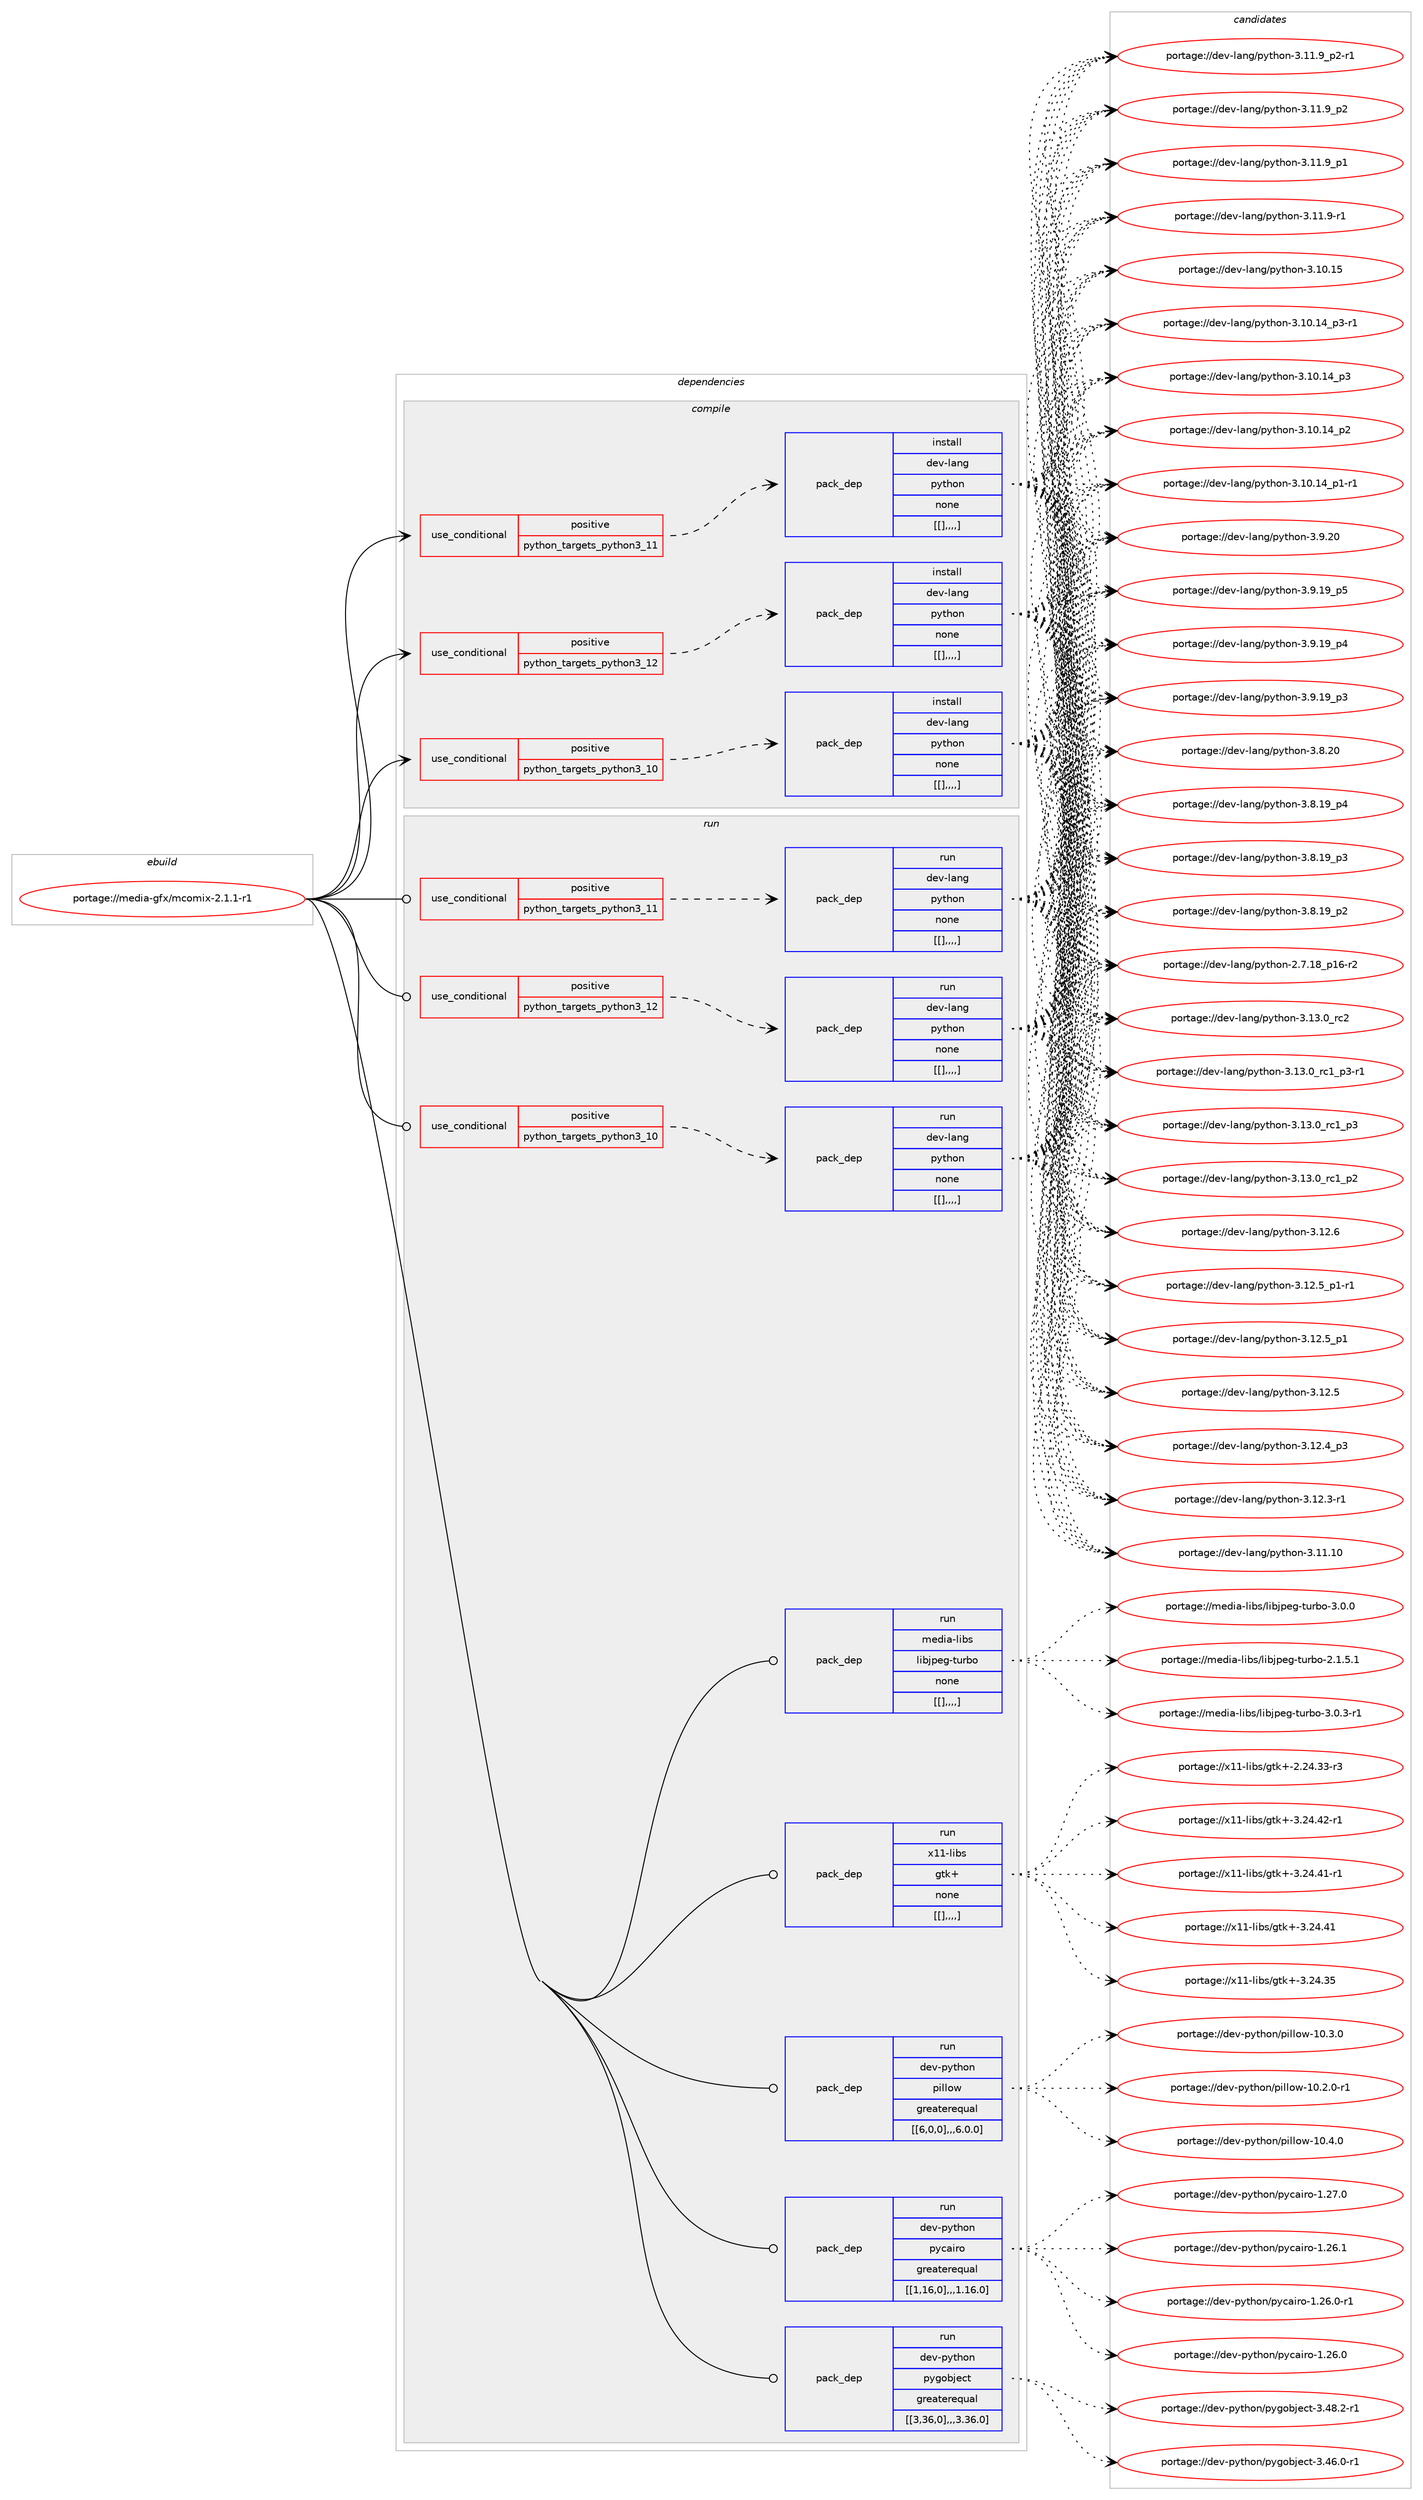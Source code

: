 digraph prolog {

# *************
# Graph options
# *************

newrank=true;
concentrate=true;
compound=true;
graph [rankdir=LR,fontname=Helvetica,fontsize=10,ranksep=1.5];#, ranksep=2.5, nodesep=0.2];
edge  [arrowhead=vee];
node  [fontname=Helvetica,fontsize=10];

# **********
# The ebuild
# **********

subgraph cluster_leftcol {
color=gray;
label=<<i>ebuild</i>>;
id [label="portage://media-gfx/mcomix-2.1.1-r1", color=red, width=4, href="../media-gfx/mcomix-2.1.1-r1.svg"];
}

# ****************
# The dependencies
# ****************

subgraph cluster_midcol {
color=gray;
label=<<i>dependencies</i>>;
subgraph cluster_compile {
fillcolor="#eeeeee";
style=filled;
label=<<i>compile</i>>;
subgraph cond76967 {
dependency308048 [label=<<TABLE BORDER="0" CELLBORDER="1" CELLSPACING="0" CELLPADDING="4"><TR><TD ROWSPAN="3" CELLPADDING="10">use_conditional</TD></TR><TR><TD>positive</TD></TR><TR><TD>python_targets_python3_10</TD></TR></TABLE>>, shape=none, color=red];
subgraph pack228566 {
dependency308049 [label=<<TABLE BORDER="0" CELLBORDER="1" CELLSPACING="0" CELLPADDING="4" WIDTH="220"><TR><TD ROWSPAN="6" CELLPADDING="30">pack_dep</TD></TR><TR><TD WIDTH="110">install</TD></TR><TR><TD>dev-lang</TD></TR><TR><TD>python</TD></TR><TR><TD>none</TD></TR><TR><TD>[[],,,,]</TD></TR></TABLE>>, shape=none, color=blue];
}
dependency308048:e -> dependency308049:w [weight=20,style="dashed",arrowhead="vee"];
}
id:e -> dependency308048:w [weight=20,style="solid",arrowhead="vee"];
subgraph cond76968 {
dependency308050 [label=<<TABLE BORDER="0" CELLBORDER="1" CELLSPACING="0" CELLPADDING="4"><TR><TD ROWSPAN="3" CELLPADDING="10">use_conditional</TD></TR><TR><TD>positive</TD></TR><TR><TD>python_targets_python3_11</TD></TR></TABLE>>, shape=none, color=red];
subgraph pack228567 {
dependency308051 [label=<<TABLE BORDER="0" CELLBORDER="1" CELLSPACING="0" CELLPADDING="4" WIDTH="220"><TR><TD ROWSPAN="6" CELLPADDING="30">pack_dep</TD></TR><TR><TD WIDTH="110">install</TD></TR><TR><TD>dev-lang</TD></TR><TR><TD>python</TD></TR><TR><TD>none</TD></TR><TR><TD>[[],,,,]</TD></TR></TABLE>>, shape=none, color=blue];
}
dependency308050:e -> dependency308051:w [weight=20,style="dashed",arrowhead="vee"];
}
id:e -> dependency308050:w [weight=20,style="solid",arrowhead="vee"];
subgraph cond76969 {
dependency308052 [label=<<TABLE BORDER="0" CELLBORDER="1" CELLSPACING="0" CELLPADDING="4"><TR><TD ROWSPAN="3" CELLPADDING="10">use_conditional</TD></TR><TR><TD>positive</TD></TR><TR><TD>python_targets_python3_12</TD></TR></TABLE>>, shape=none, color=red];
subgraph pack228568 {
dependency308053 [label=<<TABLE BORDER="0" CELLBORDER="1" CELLSPACING="0" CELLPADDING="4" WIDTH="220"><TR><TD ROWSPAN="6" CELLPADDING="30">pack_dep</TD></TR><TR><TD WIDTH="110">install</TD></TR><TR><TD>dev-lang</TD></TR><TR><TD>python</TD></TR><TR><TD>none</TD></TR><TR><TD>[[],,,,]</TD></TR></TABLE>>, shape=none, color=blue];
}
dependency308052:e -> dependency308053:w [weight=20,style="dashed",arrowhead="vee"];
}
id:e -> dependency308052:w [weight=20,style="solid",arrowhead="vee"];
}
subgraph cluster_compileandrun {
fillcolor="#eeeeee";
style=filled;
label=<<i>compile and run</i>>;
}
subgraph cluster_run {
fillcolor="#eeeeee";
style=filled;
label=<<i>run</i>>;
subgraph cond76970 {
dependency308054 [label=<<TABLE BORDER="0" CELLBORDER="1" CELLSPACING="0" CELLPADDING="4"><TR><TD ROWSPAN="3" CELLPADDING="10">use_conditional</TD></TR><TR><TD>positive</TD></TR><TR><TD>python_targets_python3_10</TD></TR></TABLE>>, shape=none, color=red];
subgraph pack228569 {
dependency308055 [label=<<TABLE BORDER="0" CELLBORDER="1" CELLSPACING="0" CELLPADDING="4" WIDTH="220"><TR><TD ROWSPAN="6" CELLPADDING="30">pack_dep</TD></TR><TR><TD WIDTH="110">run</TD></TR><TR><TD>dev-lang</TD></TR><TR><TD>python</TD></TR><TR><TD>none</TD></TR><TR><TD>[[],,,,]</TD></TR></TABLE>>, shape=none, color=blue];
}
dependency308054:e -> dependency308055:w [weight=20,style="dashed",arrowhead="vee"];
}
id:e -> dependency308054:w [weight=20,style="solid",arrowhead="odot"];
subgraph cond76971 {
dependency308056 [label=<<TABLE BORDER="0" CELLBORDER="1" CELLSPACING="0" CELLPADDING="4"><TR><TD ROWSPAN="3" CELLPADDING="10">use_conditional</TD></TR><TR><TD>positive</TD></TR><TR><TD>python_targets_python3_11</TD></TR></TABLE>>, shape=none, color=red];
subgraph pack228570 {
dependency308057 [label=<<TABLE BORDER="0" CELLBORDER="1" CELLSPACING="0" CELLPADDING="4" WIDTH="220"><TR><TD ROWSPAN="6" CELLPADDING="30">pack_dep</TD></TR><TR><TD WIDTH="110">run</TD></TR><TR><TD>dev-lang</TD></TR><TR><TD>python</TD></TR><TR><TD>none</TD></TR><TR><TD>[[],,,,]</TD></TR></TABLE>>, shape=none, color=blue];
}
dependency308056:e -> dependency308057:w [weight=20,style="dashed",arrowhead="vee"];
}
id:e -> dependency308056:w [weight=20,style="solid",arrowhead="odot"];
subgraph cond76972 {
dependency308058 [label=<<TABLE BORDER="0" CELLBORDER="1" CELLSPACING="0" CELLPADDING="4"><TR><TD ROWSPAN="3" CELLPADDING="10">use_conditional</TD></TR><TR><TD>positive</TD></TR><TR><TD>python_targets_python3_12</TD></TR></TABLE>>, shape=none, color=red];
subgraph pack228571 {
dependency308059 [label=<<TABLE BORDER="0" CELLBORDER="1" CELLSPACING="0" CELLPADDING="4" WIDTH="220"><TR><TD ROWSPAN="6" CELLPADDING="30">pack_dep</TD></TR><TR><TD WIDTH="110">run</TD></TR><TR><TD>dev-lang</TD></TR><TR><TD>python</TD></TR><TR><TD>none</TD></TR><TR><TD>[[],,,,]</TD></TR></TABLE>>, shape=none, color=blue];
}
dependency308058:e -> dependency308059:w [weight=20,style="dashed",arrowhead="vee"];
}
id:e -> dependency308058:w [weight=20,style="solid",arrowhead="odot"];
subgraph pack228572 {
dependency308060 [label=<<TABLE BORDER="0" CELLBORDER="1" CELLSPACING="0" CELLPADDING="4" WIDTH="220"><TR><TD ROWSPAN="6" CELLPADDING="30">pack_dep</TD></TR><TR><TD WIDTH="110">run</TD></TR><TR><TD>dev-python</TD></TR><TR><TD>pillow</TD></TR><TR><TD>greaterequal</TD></TR><TR><TD>[[6,0,0],,,6.0.0]</TD></TR></TABLE>>, shape=none, color=blue];
}
id:e -> dependency308060:w [weight=20,style="solid",arrowhead="odot"];
subgraph pack228573 {
dependency308061 [label=<<TABLE BORDER="0" CELLBORDER="1" CELLSPACING="0" CELLPADDING="4" WIDTH="220"><TR><TD ROWSPAN="6" CELLPADDING="30">pack_dep</TD></TR><TR><TD WIDTH="110">run</TD></TR><TR><TD>dev-python</TD></TR><TR><TD>pycairo</TD></TR><TR><TD>greaterequal</TD></TR><TR><TD>[[1,16,0],,,1.16.0]</TD></TR></TABLE>>, shape=none, color=blue];
}
id:e -> dependency308061:w [weight=20,style="solid",arrowhead="odot"];
subgraph pack228574 {
dependency308062 [label=<<TABLE BORDER="0" CELLBORDER="1" CELLSPACING="0" CELLPADDING="4" WIDTH="220"><TR><TD ROWSPAN="6" CELLPADDING="30">pack_dep</TD></TR><TR><TD WIDTH="110">run</TD></TR><TR><TD>dev-python</TD></TR><TR><TD>pygobject</TD></TR><TR><TD>greaterequal</TD></TR><TR><TD>[[3,36,0],,,3.36.0]</TD></TR></TABLE>>, shape=none, color=blue];
}
id:e -> dependency308062:w [weight=20,style="solid",arrowhead="odot"];
subgraph pack228575 {
dependency308063 [label=<<TABLE BORDER="0" CELLBORDER="1" CELLSPACING="0" CELLPADDING="4" WIDTH="220"><TR><TD ROWSPAN="6" CELLPADDING="30">pack_dep</TD></TR><TR><TD WIDTH="110">run</TD></TR><TR><TD>media-libs</TD></TR><TR><TD>libjpeg-turbo</TD></TR><TR><TD>none</TD></TR><TR><TD>[[],,,,]</TD></TR></TABLE>>, shape=none, color=blue];
}
id:e -> dependency308063:w [weight=20,style="solid",arrowhead="odot"];
subgraph pack228576 {
dependency308064 [label=<<TABLE BORDER="0" CELLBORDER="1" CELLSPACING="0" CELLPADDING="4" WIDTH="220"><TR><TD ROWSPAN="6" CELLPADDING="30">pack_dep</TD></TR><TR><TD WIDTH="110">run</TD></TR><TR><TD>x11-libs</TD></TR><TR><TD>gtk+</TD></TR><TR><TD>none</TD></TR><TR><TD>[[],,,,]</TD></TR></TABLE>>, shape=none, color=blue];
}
id:e -> dependency308064:w [weight=20,style="solid",arrowhead="odot"];
}
}

# **************
# The candidates
# **************

subgraph cluster_choices {
rank=same;
color=gray;
label=<<i>candidates</i>>;

subgraph choice228566 {
color=black;
nodesep=1;
choice10010111845108971101034711212111610411111045514649514648951149950 [label="portage://dev-lang/python-3.13.0_rc2", color=red, width=4,href="../dev-lang/python-3.13.0_rc2.svg"];
choice1001011184510897110103471121211161041111104551464951464895114994995112514511449 [label="portage://dev-lang/python-3.13.0_rc1_p3-r1", color=red, width=4,href="../dev-lang/python-3.13.0_rc1_p3-r1.svg"];
choice100101118451089711010347112121116104111110455146495146489511499499511251 [label="portage://dev-lang/python-3.13.0_rc1_p3", color=red, width=4,href="../dev-lang/python-3.13.0_rc1_p3.svg"];
choice100101118451089711010347112121116104111110455146495146489511499499511250 [label="portage://dev-lang/python-3.13.0_rc1_p2", color=red, width=4,href="../dev-lang/python-3.13.0_rc1_p2.svg"];
choice10010111845108971101034711212111610411111045514649504654 [label="portage://dev-lang/python-3.12.6", color=red, width=4,href="../dev-lang/python-3.12.6.svg"];
choice1001011184510897110103471121211161041111104551464950465395112494511449 [label="portage://dev-lang/python-3.12.5_p1-r1", color=red, width=4,href="../dev-lang/python-3.12.5_p1-r1.svg"];
choice100101118451089711010347112121116104111110455146495046539511249 [label="portage://dev-lang/python-3.12.5_p1", color=red, width=4,href="../dev-lang/python-3.12.5_p1.svg"];
choice10010111845108971101034711212111610411111045514649504653 [label="portage://dev-lang/python-3.12.5", color=red, width=4,href="../dev-lang/python-3.12.5.svg"];
choice100101118451089711010347112121116104111110455146495046529511251 [label="portage://dev-lang/python-3.12.4_p3", color=red, width=4,href="../dev-lang/python-3.12.4_p3.svg"];
choice100101118451089711010347112121116104111110455146495046514511449 [label="portage://dev-lang/python-3.12.3-r1", color=red, width=4,href="../dev-lang/python-3.12.3-r1.svg"];
choice1001011184510897110103471121211161041111104551464949464948 [label="portage://dev-lang/python-3.11.10", color=red, width=4,href="../dev-lang/python-3.11.10.svg"];
choice1001011184510897110103471121211161041111104551464949465795112504511449 [label="portage://dev-lang/python-3.11.9_p2-r1", color=red, width=4,href="../dev-lang/python-3.11.9_p2-r1.svg"];
choice100101118451089711010347112121116104111110455146494946579511250 [label="portage://dev-lang/python-3.11.9_p2", color=red, width=4,href="../dev-lang/python-3.11.9_p2.svg"];
choice100101118451089711010347112121116104111110455146494946579511249 [label="portage://dev-lang/python-3.11.9_p1", color=red, width=4,href="../dev-lang/python-3.11.9_p1.svg"];
choice100101118451089711010347112121116104111110455146494946574511449 [label="portage://dev-lang/python-3.11.9-r1", color=red, width=4,href="../dev-lang/python-3.11.9-r1.svg"];
choice1001011184510897110103471121211161041111104551464948464953 [label="portage://dev-lang/python-3.10.15", color=red, width=4,href="../dev-lang/python-3.10.15.svg"];
choice100101118451089711010347112121116104111110455146494846495295112514511449 [label="portage://dev-lang/python-3.10.14_p3-r1", color=red, width=4,href="../dev-lang/python-3.10.14_p3-r1.svg"];
choice10010111845108971101034711212111610411111045514649484649529511251 [label="portage://dev-lang/python-3.10.14_p3", color=red, width=4,href="../dev-lang/python-3.10.14_p3.svg"];
choice10010111845108971101034711212111610411111045514649484649529511250 [label="portage://dev-lang/python-3.10.14_p2", color=red, width=4,href="../dev-lang/python-3.10.14_p2.svg"];
choice100101118451089711010347112121116104111110455146494846495295112494511449 [label="portage://dev-lang/python-3.10.14_p1-r1", color=red, width=4,href="../dev-lang/python-3.10.14_p1-r1.svg"];
choice10010111845108971101034711212111610411111045514657465048 [label="portage://dev-lang/python-3.9.20", color=red, width=4,href="../dev-lang/python-3.9.20.svg"];
choice100101118451089711010347112121116104111110455146574649579511253 [label="portage://dev-lang/python-3.9.19_p5", color=red, width=4,href="../dev-lang/python-3.9.19_p5.svg"];
choice100101118451089711010347112121116104111110455146574649579511252 [label="portage://dev-lang/python-3.9.19_p4", color=red, width=4,href="../dev-lang/python-3.9.19_p4.svg"];
choice100101118451089711010347112121116104111110455146574649579511251 [label="portage://dev-lang/python-3.9.19_p3", color=red, width=4,href="../dev-lang/python-3.9.19_p3.svg"];
choice10010111845108971101034711212111610411111045514656465048 [label="portage://dev-lang/python-3.8.20", color=red, width=4,href="../dev-lang/python-3.8.20.svg"];
choice100101118451089711010347112121116104111110455146564649579511252 [label="portage://dev-lang/python-3.8.19_p4", color=red, width=4,href="../dev-lang/python-3.8.19_p4.svg"];
choice100101118451089711010347112121116104111110455146564649579511251 [label="portage://dev-lang/python-3.8.19_p3", color=red, width=4,href="../dev-lang/python-3.8.19_p3.svg"];
choice100101118451089711010347112121116104111110455146564649579511250 [label="portage://dev-lang/python-3.8.19_p2", color=red, width=4,href="../dev-lang/python-3.8.19_p2.svg"];
choice100101118451089711010347112121116104111110455046554649569511249544511450 [label="portage://dev-lang/python-2.7.18_p16-r2", color=red, width=4,href="../dev-lang/python-2.7.18_p16-r2.svg"];
dependency308049:e -> choice10010111845108971101034711212111610411111045514649514648951149950:w [style=dotted,weight="100"];
dependency308049:e -> choice1001011184510897110103471121211161041111104551464951464895114994995112514511449:w [style=dotted,weight="100"];
dependency308049:e -> choice100101118451089711010347112121116104111110455146495146489511499499511251:w [style=dotted,weight="100"];
dependency308049:e -> choice100101118451089711010347112121116104111110455146495146489511499499511250:w [style=dotted,weight="100"];
dependency308049:e -> choice10010111845108971101034711212111610411111045514649504654:w [style=dotted,weight="100"];
dependency308049:e -> choice1001011184510897110103471121211161041111104551464950465395112494511449:w [style=dotted,weight="100"];
dependency308049:e -> choice100101118451089711010347112121116104111110455146495046539511249:w [style=dotted,weight="100"];
dependency308049:e -> choice10010111845108971101034711212111610411111045514649504653:w [style=dotted,weight="100"];
dependency308049:e -> choice100101118451089711010347112121116104111110455146495046529511251:w [style=dotted,weight="100"];
dependency308049:e -> choice100101118451089711010347112121116104111110455146495046514511449:w [style=dotted,weight="100"];
dependency308049:e -> choice1001011184510897110103471121211161041111104551464949464948:w [style=dotted,weight="100"];
dependency308049:e -> choice1001011184510897110103471121211161041111104551464949465795112504511449:w [style=dotted,weight="100"];
dependency308049:e -> choice100101118451089711010347112121116104111110455146494946579511250:w [style=dotted,weight="100"];
dependency308049:e -> choice100101118451089711010347112121116104111110455146494946579511249:w [style=dotted,weight="100"];
dependency308049:e -> choice100101118451089711010347112121116104111110455146494946574511449:w [style=dotted,weight="100"];
dependency308049:e -> choice1001011184510897110103471121211161041111104551464948464953:w [style=dotted,weight="100"];
dependency308049:e -> choice100101118451089711010347112121116104111110455146494846495295112514511449:w [style=dotted,weight="100"];
dependency308049:e -> choice10010111845108971101034711212111610411111045514649484649529511251:w [style=dotted,weight="100"];
dependency308049:e -> choice10010111845108971101034711212111610411111045514649484649529511250:w [style=dotted,weight="100"];
dependency308049:e -> choice100101118451089711010347112121116104111110455146494846495295112494511449:w [style=dotted,weight="100"];
dependency308049:e -> choice10010111845108971101034711212111610411111045514657465048:w [style=dotted,weight="100"];
dependency308049:e -> choice100101118451089711010347112121116104111110455146574649579511253:w [style=dotted,weight="100"];
dependency308049:e -> choice100101118451089711010347112121116104111110455146574649579511252:w [style=dotted,weight="100"];
dependency308049:e -> choice100101118451089711010347112121116104111110455146574649579511251:w [style=dotted,weight="100"];
dependency308049:e -> choice10010111845108971101034711212111610411111045514656465048:w [style=dotted,weight="100"];
dependency308049:e -> choice100101118451089711010347112121116104111110455146564649579511252:w [style=dotted,weight="100"];
dependency308049:e -> choice100101118451089711010347112121116104111110455146564649579511251:w [style=dotted,weight="100"];
dependency308049:e -> choice100101118451089711010347112121116104111110455146564649579511250:w [style=dotted,weight="100"];
dependency308049:e -> choice100101118451089711010347112121116104111110455046554649569511249544511450:w [style=dotted,weight="100"];
}
subgraph choice228567 {
color=black;
nodesep=1;
choice10010111845108971101034711212111610411111045514649514648951149950 [label="portage://dev-lang/python-3.13.0_rc2", color=red, width=4,href="../dev-lang/python-3.13.0_rc2.svg"];
choice1001011184510897110103471121211161041111104551464951464895114994995112514511449 [label="portage://dev-lang/python-3.13.0_rc1_p3-r1", color=red, width=4,href="../dev-lang/python-3.13.0_rc1_p3-r1.svg"];
choice100101118451089711010347112121116104111110455146495146489511499499511251 [label="portage://dev-lang/python-3.13.0_rc1_p3", color=red, width=4,href="../dev-lang/python-3.13.0_rc1_p3.svg"];
choice100101118451089711010347112121116104111110455146495146489511499499511250 [label="portage://dev-lang/python-3.13.0_rc1_p2", color=red, width=4,href="../dev-lang/python-3.13.0_rc1_p2.svg"];
choice10010111845108971101034711212111610411111045514649504654 [label="portage://dev-lang/python-3.12.6", color=red, width=4,href="../dev-lang/python-3.12.6.svg"];
choice1001011184510897110103471121211161041111104551464950465395112494511449 [label="portage://dev-lang/python-3.12.5_p1-r1", color=red, width=4,href="../dev-lang/python-3.12.5_p1-r1.svg"];
choice100101118451089711010347112121116104111110455146495046539511249 [label="portage://dev-lang/python-3.12.5_p1", color=red, width=4,href="../dev-lang/python-3.12.5_p1.svg"];
choice10010111845108971101034711212111610411111045514649504653 [label="portage://dev-lang/python-3.12.5", color=red, width=4,href="../dev-lang/python-3.12.5.svg"];
choice100101118451089711010347112121116104111110455146495046529511251 [label="portage://dev-lang/python-3.12.4_p3", color=red, width=4,href="../dev-lang/python-3.12.4_p3.svg"];
choice100101118451089711010347112121116104111110455146495046514511449 [label="portage://dev-lang/python-3.12.3-r1", color=red, width=4,href="../dev-lang/python-3.12.3-r1.svg"];
choice1001011184510897110103471121211161041111104551464949464948 [label="portage://dev-lang/python-3.11.10", color=red, width=4,href="../dev-lang/python-3.11.10.svg"];
choice1001011184510897110103471121211161041111104551464949465795112504511449 [label="portage://dev-lang/python-3.11.9_p2-r1", color=red, width=4,href="../dev-lang/python-3.11.9_p2-r1.svg"];
choice100101118451089711010347112121116104111110455146494946579511250 [label="portage://dev-lang/python-3.11.9_p2", color=red, width=4,href="../dev-lang/python-3.11.9_p2.svg"];
choice100101118451089711010347112121116104111110455146494946579511249 [label="portage://dev-lang/python-3.11.9_p1", color=red, width=4,href="../dev-lang/python-3.11.9_p1.svg"];
choice100101118451089711010347112121116104111110455146494946574511449 [label="portage://dev-lang/python-3.11.9-r1", color=red, width=4,href="../dev-lang/python-3.11.9-r1.svg"];
choice1001011184510897110103471121211161041111104551464948464953 [label="portage://dev-lang/python-3.10.15", color=red, width=4,href="../dev-lang/python-3.10.15.svg"];
choice100101118451089711010347112121116104111110455146494846495295112514511449 [label="portage://dev-lang/python-3.10.14_p3-r1", color=red, width=4,href="../dev-lang/python-3.10.14_p3-r1.svg"];
choice10010111845108971101034711212111610411111045514649484649529511251 [label="portage://dev-lang/python-3.10.14_p3", color=red, width=4,href="../dev-lang/python-3.10.14_p3.svg"];
choice10010111845108971101034711212111610411111045514649484649529511250 [label="portage://dev-lang/python-3.10.14_p2", color=red, width=4,href="../dev-lang/python-3.10.14_p2.svg"];
choice100101118451089711010347112121116104111110455146494846495295112494511449 [label="portage://dev-lang/python-3.10.14_p1-r1", color=red, width=4,href="../dev-lang/python-3.10.14_p1-r1.svg"];
choice10010111845108971101034711212111610411111045514657465048 [label="portage://dev-lang/python-3.9.20", color=red, width=4,href="../dev-lang/python-3.9.20.svg"];
choice100101118451089711010347112121116104111110455146574649579511253 [label="portage://dev-lang/python-3.9.19_p5", color=red, width=4,href="../dev-lang/python-3.9.19_p5.svg"];
choice100101118451089711010347112121116104111110455146574649579511252 [label="portage://dev-lang/python-3.9.19_p4", color=red, width=4,href="../dev-lang/python-3.9.19_p4.svg"];
choice100101118451089711010347112121116104111110455146574649579511251 [label="portage://dev-lang/python-3.9.19_p3", color=red, width=4,href="../dev-lang/python-3.9.19_p3.svg"];
choice10010111845108971101034711212111610411111045514656465048 [label="portage://dev-lang/python-3.8.20", color=red, width=4,href="../dev-lang/python-3.8.20.svg"];
choice100101118451089711010347112121116104111110455146564649579511252 [label="portage://dev-lang/python-3.8.19_p4", color=red, width=4,href="../dev-lang/python-3.8.19_p4.svg"];
choice100101118451089711010347112121116104111110455146564649579511251 [label="portage://dev-lang/python-3.8.19_p3", color=red, width=4,href="../dev-lang/python-3.8.19_p3.svg"];
choice100101118451089711010347112121116104111110455146564649579511250 [label="portage://dev-lang/python-3.8.19_p2", color=red, width=4,href="../dev-lang/python-3.8.19_p2.svg"];
choice100101118451089711010347112121116104111110455046554649569511249544511450 [label="portage://dev-lang/python-2.7.18_p16-r2", color=red, width=4,href="../dev-lang/python-2.7.18_p16-r2.svg"];
dependency308051:e -> choice10010111845108971101034711212111610411111045514649514648951149950:w [style=dotted,weight="100"];
dependency308051:e -> choice1001011184510897110103471121211161041111104551464951464895114994995112514511449:w [style=dotted,weight="100"];
dependency308051:e -> choice100101118451089711010347112121116104111110455146495146489511499499511251:w [style=dotted,weight="100"];
dependency308051:e -> choice100101118451089711010347112121116104111110455146495146489511499499511250:w [style=dotted,weight="100"];
dependency308051:e -> choice10010111845108971101034711212111610411111045514649504654:w [style=dotted,weight="100"];
dependency308051:e -> choice1001011184510897110103471121211161041111104551464950465395112494511449:w [style=dotted,weight="100"];
dependency308051:e -> choice100101118451089711010347112121116104111110455146495046539511249:w [style=dotted,weight="100"];
dependency308051:e -> choice10010111845108971101034711212111610411111045514649504653:w [style=dotted,weight="100"];
dependency308051:e -> choice100101118451089711010347112121116104111110455146495046529511251:w [style=dotted,weight="100"];
dependency308051:e -> choice100101118451089711010347112121116104111110455146495046514511449:w [style=dotted,weight="100"];
dependency308051:e -> choice1001011184510897110103471121211161041111104551464949464948:w [style=dotted,weight="100"];
dependency308051:e -> choice1001011184510897110103471121211161041111104551464949465795112504511449:w [style=dotted,weight="100"];
dependency308051:e -> choice100101118451089711010347112121116104111110455146494946579511250:w [style=dotted,weight="100"];
dependency308051:e -> choice100101118451089711010347112121116104111110455146494946579511249:w [style=dotted,weight="100"];
dependency308051:e -> choice100101118451089711010347112121116104111110455146494946574511449:w [style=dotted,weight="100"];
dependency308051:e -> choice1001011184510897110103471121211161041111104551464948464953:w [style=dotted,weight="100"];
dependency308051:e -> choice100101118451089711010347112121116104111110455146494846495295112514511449:w [style=dotted,weight="100"];
dependency308051:e -> choice10010111845108971101034711212111610411111045514649484649529511251:w [style=dotted,weight="100"];
dependency308051:e -> choice10010111845108971101034711212111610411111045514649484649529511250:w [style=dotted,weight="100"];
dependency308051:e -> choice100101118451089711010347112121116104111110455146494846495295112494511449:w [style=dotted,weight="100"];
dependency308051:e -> choice10010111845108971101034711212111610411111045514657465048:w [style=dotted,weight="100"];
dependency308051:e -> choice100101118451089711010347112121116104111110455146574649579511253:w [style=dotted,weight="100"];
dependency308051:e -> choice100101118451089711010347112121116104111110455146574649579511252:w [style=dotted,weight="100"];
dependency308051:e -> choice100101118451089711010347112121116104111110455146574649579511251:w [style=dotted,weight="100"];
dependency308051:e -> choice10010111845108971101034711212111610411111045514656465048:w [style=dotted,weight="100"];
dependency308051:e -> choice100101118451089711010347112121116104111110455146564649579511252:w [style=dotted,weight="100"];
dependency308051:e -> choice100101118451089711010347112121116104111110455146564649579511251:w [style=dotted,weight="100"];
dependency308051:e -> choice100101118451089711010347112121116104111110455146564649579511250:w [style=dotted,weight="100"];
dependency308051:e -> choice100101118451089711010347112121116104111110455046554649569511249544511450:w [style=dotted,weight="100"];
}
subgraph choice228568 {
color=black;
nodesep=1;
choice10010111845108971101034711212111610411111045514649514648951149950 [label="portage://dev-lang/python-3.13.0_rc2", color=red, width=4,href="../dev-lang/python-3.13.0_rc2.svg"];
choice1001011184510897110103471121211161041111104551464951464895114994995112514511449 [label="portage://dev-lang/python-3.13.0_rc1_p3-r1", color=red, width=4,href="../dev-lang/python-3.13.0_rc1_p3-r1.svg"];
choice100101118451089711010347112121116104111110455146495146489511499499511251 [label="portage://dev-lang/python-3.13.0_rc1_p3", color=red, width=4,href="../dev-lang/python-3.13.0_rc1_p3.svg"];
choice100101118451089711010347112121116104111110455146495146489511499499511250 [label="portage://dev-lang/python-3.13.0_rc1_p2", color=red, width=4,href="../dev-lang/python-3.13.0_rc1_p2.svg"];
choice10010111845108971101034711212111610411111045514649504654 [label="portage://dev-lang/python-3.12.6", color=red, width=4,href="../dev-lang/python-3.12.6.svg"];
choice1001011184510897110103471121211161041111104551464950465395112494511449 [label="portage://dev-lang/python-3.12.5_p1-r1", color=red, width=4,href="../dev-lang/python-3.12.5_p1-r1.svg"];
choice100101118451089711010347112121116104111110455146495046539511249 [label="portage://dev-lang/python-3.12.5_p1", color=red, width=4,href="../dev-lang/python-3.12.5_p1.svg"];
choice10010111845108971101034711212111610411111045514649504653 [label="portage://dev-lang/python-3.12.5", color=red, width=4,href="../dev-lang/python-3.12.5.svg"];
choice100101118451089711010347112121116104111110455146495046529511251 [label="portage://dev-lang/python-3.12.4_p3", color=red, width=4,href="../dev-lang/python-3.12.4_p3.svg"];
choice100101118451089711010347112121116104111110455146495046514511449 [label="portage://dev-lang/python-3.12.3-r1", color=red, width=4,href="../dev-lang/python-3.12.3-r1.svg"];
choice1001011184510897110103471121211161041111104551464949464948 [label="portage://dev-lang/python-3.11.10", color=red, width=4,href="../dev-lang/python-3.11.10.svg"];
choice1001011184510897110103471121211161041111104551464949465795112504511449 [label="portage://dev-lang/python-3.11.9_p2-r1", color=red, width=4,href="../dev-lang/python-3.11.9_p2-r1.svg"];
choice100101118451089711010347112121116104111110455146494946579511250 [label="portage://dev-lang/python-3.11.9_p2", color=red, width=4,href="../dev-lang/python-3.11.9_p2.svg"];
choice100101118451089711010347112121116104111110455146494946579511249 [label="portage://dev-lang/python-3.11.9_p1", color=red, width=4,href="../dev-lang/python-3.11.9_p1.svg"];
choice100101118451089711010347112121116104111110455146494946574511449 [label="portage://dev-lang/python-3.11.9-r1", color=red, width=4,href="../dev-lang/python-3.11.9-r1.svg"];
choice1001011184510897110103471121211161041111104551464948464953 [label="portage://dev-lang/python-3.10.15", color=red, width=4,href="../dev-lang/python-3.10.15.svg"];
choice100101118451089711010347112121116104111110455146494846495295112514511449 [label="portage://dev-lang/python-3.10.14_p3-r1", color=red, width=4,href="../dev-lang/python-3.10.14_p3-r1.svg"];
choice10010111845108971101034711212111610411111045514649484649529511251 [label="portage://dev-lang/python-3.10.14_p3", color=red, width=4,href="../dev-lang/python-3.10.14_p3.svg"];
choice10010111845108971101034711212111610411111045514649484649529511250 [label="portage://dev-lang/python-3.10.14_p2", color=red, width=4,href="../dev-lang/python-3.10.14_p2.svg"];
choice100101118451089711010347112121116104111110455146494846495295112494511449 [label="portage://dev-lang/python-3.10.14_p1-r1", color=red, width=4,href="../dev-lang/python-3.10.14_p1-r1.svg"];
choice10010111845108971101034711212111610411111045514657465048 [label="portage://dev-lang/python-3.9.20", color=red, width=4,href="../dev-lang/python-3.9.20.svg"];
choice100101118451089711010347112121116104111110455146574649579511253 [label="portage://dev-lang/python-3.9.19_p5", color=red, width=4,href="../dev-lang/python-3.9.19_p5.svg"];
choice100101118451089711010347112121116104111110455146574649579511252 [label="portage://dev-lang/python-3.9.19_p4", color=red, width=4,href="../dev-lang/python-3.9.19_p4.svg"];
choice100101118451089711010347112121116104111110455146574649579511251 [label="portage://dev-lang/python-3.9.19_p3", color=red, width=4,href="../dev-lang/python-3.9.19_p3.svg"];
choice10010111845108971101034711212111610411111045514656465048 [label="portage://dev-lang/python-3.8.20", color=red, width=4,href="../dev-lang/python-3.8.20.svg"];
choice100101118451089711010347112121116104111110455146564649579511252 [label="portage://dev-lang/python-3.8.19_p4", color=red, width=4,href="../dev-lang/python-3.8.19_p4.svg"];
choice100101118451089711010347112121116104111110455146564649579511251 [label="portage://dev-lang/python-3.8.19_p3", color=red, width=4,href="../dev-lang/python-3.8.19_p3.svg"];
choice100101118451089711010347112121116104111110455146564649579511250 [label="portage://dev-lang/python-3.8.19_p2", color=red, width=4,href="../dev-lang/python-3.8.19_p2.svg"];
choice100101118451089711010347112121116104111110455046554649569511249544511450 [label="portage://dev-lang/python-2.7.18_p16-r2", color=red, width=4,href="../dev-lang/python-2.7.18_p16-r2.svg"];
dependency308053:e -> choice10010111845108971101034711212111610411111045514649514648951149950:w [style=dotted,weight="100"];
dependency308053:e -> choice1001011184510897110103471121211161041111104551464951464895114994995112514511449:w [style=dotted,weight="100"];
dependency308053:e -> choice100101118451089711010347112121116104111110455146495146489511499499511251:w [style=dotted,weight="100"];
dependency308053:e -> choice100101118451089711010347112121116104111110455146495146489511499499511250:w [style=dotted,weight="100"];
dependency308053:e -> choice10010111845108971101034711212111610411111045514649504654:w [style=dotted,weight="100"];
dependency308053:e -> choice1001011184510897110103471121211161041111104551464950465395112494511449:w [style=dotted,weight="100"];
dependency308053:e -> choice100101118451089711010347112121116104111110455146495046539511249:w [style=dotted,weight="100"];
dependency308053:e -> choice10010111845108971101034711212111610411111045514649504653:w [style=dotted,weight="100"];
dependency308053:e -> choice100101118451089711010347112121116104111110455146495046529511251:w [style=dotted,weight="100"];
dependency308053:e -> choice100101118451089711010347112121116104111110455146495046514511449:w [style=dotted,weight="100"];
dependency308053:e -> choice1001011184510897110103471121211161041111104551464949464948:w [style=dotted,weight="100"];
dependency308053:e -> choice1001011184510897110103471121211161041111104551464949465795112504511449:w [style=dotted,weight="100"];
dependency308053:e -> choice100101118451089711010347112121116104111110455146494946579511250:w [style=dotted,weight="100"];
dependency308053:e -> choice100101118451089711010347112121116104111110455146494946579511249:w [style=dotted,weight="100"];
dependency308053:e -> choice100101118451089711010347112121116104111110455146494946574511449:w [style=dotted,weight="100"];
dependency308053:e -> choice1001011184510897110103471121211161041111104551464948464953:w [style=dotted,weight="100"];
dependency308053:e -> choice100101118451089711010347112121116104111110455146494846495295112514511449:w [style=dotted,weight="100"];
dependency308053:e -> choice10010111845108971101034711212111610411111045514649484649529511251:w [style=dotted,weight="100"];
dependency308053:e -> choice10010111845108971101034711212111610411111045514649484649529511250:w [style=dotted,weight="100"];
dependency308053:e -> choice100101118451089711010347112121116104111110455146494846495295112494511449:w [style=dotted,weight="100"];
dependency308053:e -> choice10010111845108971101034711212111610411111045514657465048:w [style=dotted,weight="100"];
dependency308053:e -> choice100101118451089711010347112121116104111110455146574649579511253:w [style=dotted,weight="100"];
dependency308053:e -> choice100101118451089711010347112121116104111110455146574649579511252:w [style=dotted,weight="100"];
dependency308053:e -> choice100101118451089711010347112121116104111110455146574649579511251:w [style=dotted,weight="100"];
dependency308053:e -> choice10010111845108971101034711212111610411111045514656465048:w [style=dotted,weight="100"];
dependency308053:e -> choice100101118451089711010347112121116104111110455146564649579511252:w [style=dotted,weight="100"];
dependency308053:e -> choice100101118451089711010347112121116104111110455146564649579511251:w [style=dotted,weight="100"];
dependency308053:e -> choice100101118451089711010347112121116104111110455146564649579511250:w [style=dotted,weight="100"];
dependency308053:e -> choice100101118451089711010347112121116104111110455046554649569511249544511450:w [style=dotted,weight="100"];
}
subgraph choice228569 {
color=black;
nodesep=1;
choice10010111845108971101034711212111610411111045514649514648951149950 [label="portage://dev-lang/python-3.13.0_rc2", color=red, width=4,href="../dev-lang/python-3.13.0_rc2.svg"];
choice1001011184510897110103471121211161041111104551464951464895114994995112514511449 [label="portage://dev-lang/python-3.13.0_rc1_p3-r1", color=red, width=4,href="../dev-lang/python-3.13.0_rc1_p3-r1.svg"];
choice100101118451089711010347112121116104111110455146495146489511499499511251 [label="portage://dev-lang/python-3.13.0_rc1_p3", color=red, width=4,href="../dev-lang/python-3.13.0_rc1_p3.svg"];
choice100101118451089711010347112121116104111110455146495146489511499499511250 [label="portage://dev-lang/python-3.13.0_rc1_p2", color=red, width=4,href="../dev-lang/python-3.13.0_rc1_p2.svg"];
choice10010111845108971101034711212111610411111045514649504654 [label="portage://dev-lang/python-3.12.6", color=red, width=4,href="../dev-lang/python-3.12.6.svg"];
choice1001011184510897110103471121211161041111104551464950465395112494511449 [label="portage://dev-lang/python-3.12.5_p1-r1", color=red, width=4,href="../dev-lang/python-3.12.5_p1-r1.svg"];
choice100101118451089711010347112121116104111110455146495046539511249 [label="portage://dev-lang/python-3.12.5_p1", color=red, width=4,href="../dev-lang/python-3.12.5_p1.svg"];
choice10010111845108971101034711212111610411111045514649504653 [label="portage://dev-lang/python-3.12.5", color=red, width=4,href="../dev-lang/python-3.12.5.svg"];
choice100101118451089711010347112121116104111110455146495046529511251 [label="portage://dev-lang/python-3.12.4_p3", color=red, width=4,href="../dev-lang/python-3.12.4_p3.svg"];
choice100101118451089711010347112121116104111110455146495046514511449 [label="portage://dev-lang/python-3.12.3-r1", color=red, width=4,href="../dev-lang/python-3.12.3-r1.svg"];
choice1001011184510897110103471121211161041111104551464949464948 [label="portage://dev-lang/python-3.11.10", color=red, width=4,href="../dev-lang/python-3.11.10.svg"];
choice1001011184510897110103471121211161041111104551464949465795112504511449 [label="portage://dev-lang/python-3.11.9_p2-r1", color=red, width=4,href="../dev-lang/python-3.11.9_p2-r1.svg"];
choice100101118451089711010347112121116104111110455146494946579511250 [label="portage://dev-lang/python-3.11.9_p2", color=red, width=4,href="../dev-lang/python-3.11.9_p2.svg"];
choice100101118451089711010347112121116104111110455146494946579511249 [label="portage://dev-lang/python-3.11.9_p1", color=red, width=4,href="../dev-lang/python-3.11.9_p1.svg"];
choice100101118451089711010347112121116104111110455146494946574511449 [label="portage://dev-lang/python-3.11.9-r1", color=red, width=4,href="../dev-lang/python-3.11.9-r1.svg"];
choice1001011184510897110103471121211161041111104551464948464953 [label="portage://dev-lang/python-3.10.15", color=red, width=4,href="../dev-lang/python-3.10.15.svg"];
choice100101118451089711010347112121116104111110455146494846495295112514511449 [label="portage://dev-lang/python-3.10.14_p3-r1", color=red, width=4,href="../dev-lang/python-3.10.14_p3-r1.svg"];
choice10010111845108971101034711212111610411111045514649484649529511251 [label="portage://dev-lang/python-3.10.14_p3", color=red, width=4,href="../dev-lang/python-3.10.14_p3.svg"];
choice10010111845108971101034711212111610411111045514649484649529511250 [label="portage://dev-lang/python-3.10.14_p2", color=red, width=4,href="../dev-lang/python-3.10.14_p2.svg"];
choice100101118451089711010347112121116104111110455146494846495295112494511449 [label="portage://dev-lang/python-3.10.14_p1-r1", color=red, width=4,href="../dev-lang/python-3.10.14_p1-r1.svg"];
choice10010111845108971101034711212111610411111045514657465048 [label="portage://dev-lang/python-3.9.20", color=red, width=4,href="../dev-lang/python-3.9.20.svg"];
choice100101118451089711010347112121116104111110455146574649579511253 [label="portage://dev-lang/python-3.9.19_p5", color=red, width=4,href="../dev-lang/python-3.9.19_p5.svg"];
choice100101118451089711010347112121116104111110455146574649579511252 [label="portage://dev-lang/python-3.9.19_p4", color=red, width=4,href="../dev-lang/python-3.9.19_p4.svg"];
choice100101118451089711010347112121116104111110455146574649579511251 [label="portage://dev-lang/python-3.9.19_p3", color=red, width=4,href="../dev-lang/python-3.9.19_p3.svg"];
choice10010111845108971101034711212111610411111045514656465048 [label="portage://dev-lang/python-3.8.20", color=red, width=4,href="../dev-lang/python-3.8.20.svg"];
choice100101118451089711010347112121116104111110455146564649579511252 [label="portage://dev-lang/python-3.8.19_p4", color=red, width=4,href="../dev-lang/python-3.8.19_p4.svg"];
choice100101118451089711010347112121116104111110455146564649579511251 [label="portage://dev-lang/python-3.8.19_p3", color=red, width=4,href="../dev-lang/python-3.8.19_p3.svg"];
choice100101118451089711010347112121116104111110455146564649579511250 [label="portage://dev-lang/python-3.8.19_p2", color=red, width=4,href="../dev-lang/python-3.8.19_p2.svg"];
choice100101118451089711010347112121116104111110455046554649569511249544511450 [label="portage://dev-lang/python-2.7.18_p16-r2", color=red, width=4,href="../dev-lang/python-2.7.18_p16-r2.svg"];
dependency308055:e -> choice10010111845108971101034711212111610411111045514649514648951149950:w [style=dotted,weight="100"];
dependency308055:e -> choice1001011184510897110103471121211161041111104551464951464895114994995112514511449:w [style=dotted,weight="100"];
dependency308055:e -> choice100101118451089711010347112121116104111110455146495146489511499499511251:w [style=dotted,weight="100"];
dependency308055:e -> choice100101118451089711010347112121116104111110455146495146489511499499511250:w [style=dotted,weight="100"];
dependency308055:e -> choice10010111845108971101034711212111610411111045514649504654:w [style=dotted,weight="100"];
dependency308055:e -> choice1001011184510897110103471121211161041111104551464950465395112494511449:w [style=dotted,weight="100"];
dependency308055:e -> choice100101118451089711010347112121116104111110455146495046539511249:w [style=dotted,weight="100"];
dependency308055:e -> choice10010111845108971101034711212111610411111045514649504653:w [style=dotted,weight="100"];
dependency308055:e -> choice100101118451089711010347112121116104111110455146495046529511251:w [style=dotted,weight="100"];
dependency308055:e -> choice100101118451089711010347112121116104111110455146495046514511449:w [style=dotted,weight="100"];
dependency308055:e -> choice1001011184510897110103471121211161041111104551464949464948:w [style=dotted,weight="100"];
dependency308055:e -> choice1001011184510897110103471121211161041111104551464949465795112504511449:w [style=dotted,weight="100"];
dependency308055:e -> choice100101118451089711010347112121116104111110455146494946579511250:w [style=dotted,weight="100"];
dependency308055:e -> choice100101118451089711010347112121116104111110455146494946579511249:w [style=dotted,weight="100"];
dependency308055:e -> choice100101118451089711010347112121116104111110455146494946574511449:w [style=dotted,weight="100"];
dependency308055:e -> choice1001011184510897110103471121211161041111104551464948464953:w [style=dotted,weight="100"];
dependency308055:e -> choice100101118451089711010347112121116104111110455146494846495295112514511449:w [style=dotted,weight="100"];
dependency308055:e -> choice10010111845108971101034711212111610411111045514649484649529511251:w [style=dotted,weight="100"];
dependency308055:e -> choice10010111845108971101034711212111610411111045514649484649529511250:w [style=dotted,weight="100"];
dependency308055:e -> choice100101118451089711010347112121116104111110455146494846495295112494511449:w [style=dotted,weight="100"];
dependency308055:e -> choice10010111845108971101034711212111610411111045514657465048:w [style=dotted,weight="100"];
dependency308055:e -> choice100101118451089711010347112121116104111110455146574649579511253:w [style=dotted,weight="100"];
dependency308055:e -> choice100101118451089711010347112121116104111110455146574649579511252:w [style=dotted,weight="100"];
dependency308055:e -> choice100101118451089711010347112121116104111110455146574649579511251:w [style=dotted,weight="100"];
dependency308055:e -> choice10010111845108971101034711212111610411111045514656465048:w [style=dotted,weight="100"];
dependency308055:e -> choice100101118451089711010347112121116104111110455146564649579511252:w [style=dotted,weight="100"];
dependency308055:e -> choice100101118451089711010347112121116104111110455146564649579511251:w [style=dotted,weight="100"];
dependency308055:e -> choice100101118451089711010347112121116104111110455146564649579511250:w [style=dotted,weight="100"];
dependency308055:e -> choice100101118451089711010347112121116104111110455046554649569511249544511450:w [style=dotted,weight="100"];
}
subgraph choice228570 {
color=black;
nodesep=1;
choice10010111845108971101034711212111610411111045514649514648951149950 [label="portage://dev-lang/python-3.13.0_rc2", color=red, width=4,href="../dev-lang/python-3.13.0_rc2.svg"];
choice1001011184510897110103471121211161041111104551464951464895114994995112514511449 [label="portage://dev-lang/python-3.13.0_rc1_p3-r1", color=red, width=4,href="../dev-lang/python-3.13.0_rc1_p3-r1.svg"];
choice100101118451089711010347112121116104111110455146495146489511499499511251 [label="portage://dev-lang/python-3.13.0_rc1_p3", color=red, width=4,href="../dev-lang/python-3.13.0_rc1_p3.svg"];
choice100101118451089711010347112121116104111110455146495146489511499499511250 [label="portage://dev-lang/python-3.13.0_rc1_p2", color=red, width=4,href="../dev-lang/python-3.13.0_rc1_p2.svg"];
choice10010111845108971101034711212111610411111045514649504654 [label="portage://dev-lang/python-3.12.6", color=red, width=4,href="../dev-lang/python-3.12.6.svg"];
choice1001011184510897110103471121211161041111104551464950465395112494511449 [label="portage://dev-lang/python-3.12.5_p1-r1", color=red, width=4,href="../dev-lang/python-3.12.5_p1-r1.svg"];
choice100101118451089711010347112121116104111110455146495046539511249 [label="portage://dev-lang/python-3.12.5_p1", color=red, width=4,href="../dev-lang/python-3.12.5_p1.svg"];
choice10010111845108971101034711212111610411111045514649504653 [label="portage://dev-lang/python-3.12.5", color=red, width=4,href="../dev-lang/python-3.12.5.svg"];
choice100101118451089711010347112121116104111110455146495046529511251 [label="portage://dev-lang/python-3.12.4_p3", color=red, width=4,href="../dev-lang/python-3.12.4_p3.svg"];
choice100101118451089711010347112121116104111110455146495046514511449 [label="portage://dev-lang/python-3.12.3-r1", color=red, width=4,href="../dev-lang/python-3.12.3-r1.svg"];
choice1001011184510897110103471121211161041111104551464949464948 [label="portage://dev-lang/python-3.11.10", color=red, width=4,href="../dev-lang/python-3.11.10.svg"];
choice1001011184510897110103471121211161041111104551464949465795112504511449 [label="portage://dev-lang/python-3.11.9_p2-r1", color=red, width=4,href="../dev-lang/python-3.11.9_p2-r1.svg"];
choice100101118451089711010347112121116104111110455146494946579511250 [label="portage://dev-lang/python-3.11.9_p2", color=red, width=4,href="../dev-lang/python-3.11.9_p2.svg"];
choice100101118451089711010347112121116104111110455146494946579511249 [label="portage://dev-lang/python-3.11.9_p1", color=red, width=4,href="../dev-lang/python-3.11.9_p1.svg"];
choice100101118451089711010347112121116104111110455146494946574511449 [label="portage://dev-lang/python-3.11.9-r1", color=red, width=4,href="../dev-lang/python-3.11.9-r1.svg"];
choice1001011184510897110103471121211161041111104551464948464953 [label="portage://dev-lang/python-3.10.15", color=red, width=4,href="../dev-lang/python-3.10.15.svg"];
choice100101118451089711010347112121116104111110455146494846495295112514511449 [label="portage://dev-lang/python-3.10.14_p3-r1", color=red, width=4,href="../dev-lang/python-3.10.14_p3-r1.svg"];
choice10010111845108971101034711212111610411111045514649484649529511251 [label="portage://dev-lang/python-3.10.14_p3", color=red, width=4,href="../dev-lang/python-3.10.14_p3.svg"];
choice10010111845108971101034711212111610411111045514649484649529511250 [label="portage://dev-lang/python-3.10.14_p2", color=red, width=4,href="../dev-lang/python-3.10.14_p2.svg"];
choice100101118451089711010347112121116104111110455146494846495295112494511449 [label="portage://dev-lang/python-3.10.14_p1-r1", color=red, width=4,href="../dev-lang/python-3.10.14_p1-r1.svg"];
choice10010111845108971101034711212111610411111045514657465048 [label="portage://dev-lang/python-3.9.20", color=red, width=4,href="../dev-lang/python-3.9.20.svg"];
choice100101118451089711010347112121116104111110455146574649579511253 [label="portage://dev-lang/python-3.9.19_p5", color=red, width=4,href="../dev-lang/python-3.9.19_p5.svg"];
choice100101118451089711010347112121116104111110455146574649579511252 [label="portage://dev-lang/python-3.9.19_p4", color=red, width=4,href="../dev-lang/python-3.9.19_p4.svg"];
choice100101118451089711010347112121116104111110455146574649579511251 [label="portage://dev-lang/python-3.9.19_p3", color=red, width=4,href="../dev-lang/python-3.9.19_p3.svg"];
choice10010111845108971101034711212111610411111045514656465048 [label="portage://dev-lang/python-3.8.20", color=red, width=4,href="../dev-lang/python-3.8.20.svg"];
choice100101118451089711010347112121116104111110455146564649579511252 [label="portage://dev-lang/python-3.8.19_p4", color=red, width=4,href="../dev-lang/python-3.8.19_p4.svg"];
choice100101118451089711010347112121116104111110455146564649579511251 [label="portage://dev-lang/python-3.8.19_p3", color=red, width=4,href="../dev-lang/python-3.8.19_p3.svg"];
choice100101118451089711010347112121116104111110455146564649579511250 [label="portage://dev-lang/python-3.8.19_p2", color=red, width=4,href="../dev-lang/python-3.8.19_p2.svg"];
choice100101118451089711010347112121116104111110455046554649569511249544511450 [label="portage://dev-lang/python-2.7.18_p16-r2", color=red, width=4,href="../dev-lang/python-2.7.18_p16-r2.svg"];
dependency308057:e -> choice10010111845108971101034711212111610411111045514649514648951149950:w [style=dotted,weight="100"];
dependency308057:e -> choice1001011184510897110103471121211161041111104551464951464895114994995112514511449:w [style=dotted,weight="100"];
dependency308057:e -> choice100101118451089711010347112121116104111110455146495146489511499499511251:w [style=dotted,weight="100"];
dependency308057:e -> choice100101118451089711010347112121116104111110455146495146489511499499511250:w [style=dotted,weight="100"];
dependency308057:e -> choice10010111845108971101034711212111610411111045514649504654:w [style=dotted,weight="100"];
dependency308057:e -> choice1001011184510897110103471121211161041111104551464950465395112494511449:w [style=dotted,weight="100"];
dependency308057:e -> choice100101118451089711010347112121116104111110455146495046539511249:w [style=dotted,weight="100"];
dependency308057:e -> choice10010111845108971101034711212111610411111045514649504653:w [style=dotted,weight="100"];
dependency308057:e -> choice100101118451089711010347112121116104111110455146495046529511251:w [style=dotted,weight="100"];
dependency308057:e -> choice100101118451089711010347112121116104111110455146495046514511449:w [style=dotted,weight="100"];
dependency308057:e -> choice1001011184510897110103471121211161041111104551464949464948:w [style=dotted,weight="100"];
dependency308057:e -> choice1001011184510897110103471121211161041111104551464949465795112504511449:w [style=dotted,weight="100"];
dependency308057:e -> choice100101118451089711010347112121116104111110455146494946579511250:w [style=dotted,weight="100"];
dependency308057:e -> choice100101118451089711010347112121116104111110455146494946579511249:w [style=dotted,weight="100"];
dependency308057:e -> choice100101118451089711010347112121116104111110455146494946574511449:w [style=dotted,weight="100"];
dependency308057:e -> choice1001011184510897110103471121211161041111104551464948464953:w [style=dotted,weight="100"];
dependency308057:e -> choice100101118451089711010347112121116104111110455146494846495295112514511449:w [style=dotted,weight="100"];
dependency308057:e -> choice10010111845108971101034711212111610411111045514649484649529511251:w [style=dotted,weight="100"];
dependency308057:e -> choice10010111845108971101034711212111610411111045514649484649529511250:w [style=dotted,weight="100"];
dependency308057:e -> choice100101118451089711010347112121116104111110455146494846495295112494511449:w [style=dotted,weight="100"];
dependency308057:e -> choice10010111845108971101034711212111610411111045514657465048:w [style=dotted,weight="100"];
dependency308057:e -> choice100101118451089711010347112121116104111110455146574649579511253:w [style=dotted,weight="100"];
dependency308057:e -> choice100101118451089711010347112121116104111110455146574649579511252:w [style=dotted,weight="100"];
dependency308057:e -> choice100101118451089711010347112121116104111110455146574649579511251:w [style=dotted,weight="100"];
dependency308057:e -> choice10010111845108971101034711212111610411111045514656465048:w [style=dotted,weight="100"];
dependency308057:e -> choice100101118451089711010347112121116104111110455146564649579511252:w [style=dotted,weight="100"];
dependency308057:e -> choice100101118451089711010347112121116104111110455146564649579511251:w [style=dotted,weight="100"];
dependency308057:e -> choice100101118451089711010347112121116104111110455146564649579511250:w [style=dotted,weight="100"];
dependency308057:e -> choice100101118451089711010347112121116104111110455046554649569511249544511450:w [style=dotted,weight="100"];
}
subgraph choice228571 {
color=black;
nodesep=1;
choice10010111845108971101034711212111610411111045514649514648951149950 [label="portage://dev-lang/python-3.13.0_rc2", color=red, width=4,href="../dev-lang/python-3.13.0_rc2.svg"];
choice1001011184510897110103471121211161041111104551464951464895114994995112514511449 [label="portage://dev-lang/python-3.13.0_rc1_p3-r1", color=red, width=4,href="../dev-lang/python-3.13.0_rc1_p3-r1.svg"];
choice100101118451089711010347112121116104111110455146495146489511499499511251 [label="portage://dev-lang/python-3.13.0_rc1_p3", color=red, width=4,href="../dev-lang/python-3.13.0_rc1_p3.svg"];
choice100101118451089711010347112121116104111110455146495146489511499499511250 [label="portage://dev-lang/python-3.13.0_rc1_p2", color=red, width=4,href="../dev-lang/python-3.13.0_rc1_p2.svg"];
choice10010111845108971101034711212111610411111045514649504654 [label="portage://dev-lang/python-3.12.6", color=red, width=4,href="../dev-lang/python-3.12.6.svg"];
choice1001011184510897110103471121211161041111104551464950465395112494511449 [label="portage://dev-lang/python-3.12.5_p1-r1", color=red, width=4,href="../dev-lang/python-3.12.5_p1-r1.svg"];
choice100101118451089711010347112121116104111110455146495046539511249 [label="portage://dev-lang/python-3.12.5_p1", color=red, width=4,href="../dev-lang/python-3.12.5_p1.svg"];
choice10010111845108971101034711212111610411111045514649504653 [label="portage://dev-lang/python-3.12.5", color=red, width=4,href="../dev-lang/python-3.12.5.svg"];
choice100101118451089711010347112121116104111110455146495046529511251 [label="portage://dev-lang/python-3.12.4_p3", color=red, width=4,href="../dev-lang/python-3.12.4_p3.svg"];
choice100101118451089711010347112121116104111110455146495046514511449 [label="portage://dev-lang/python-3.12.3-r1", color=red, width=4,href="../dev-lang/python-3.12.3-r1.svg"];
choice1001011184510897110103471121211161041111104551464949464948 [label="portage://dev-lang/python-3.11.10", color=red, width=4,href="../dev-lang/python-3.11.10.svg"];
choice1001011184510897110103471121211161041111104551464949465795112504511449 [label="portage://dev-lang/python-3.11.9_p2-r1", color=red, width=4,href="../dev-lang/python-3.11.9_p2-r1.svg"];
choice100101118451089711010347112121116104111110455146494946579511250 [label="portage://dev-lang/python-3.11.9_p2", color=red, width=4,href="../dev-lang/python-3.11.9_p2.svg"];
choice100101118451089711010347112121116104111110455146494946579511249 [label="portage://dev-lang/python-3.11.9_p1", color=red, width=4,href="../dev-lang/python-3.11.9_p1.svg"];
choice100101118451089711010347112121116104111110455146494946574511449 [label="portage://dev-lang/python-3.11.9-r1", color=red, width=4,href="../dev-lang/python-3.11.9-r1.svg"];
choice1001011184510897110103471121211161041111104551464948464953 [label="portage://dev-lang/python-3.10.15", color=red, width=4,href="../dev-lang/python-3.10.15.svg"];
choice100101118451089711010347112121116104111110455146494846495295112514511449 [label="portage://dev-lang/python-3.10.14_p3-r1", color=red, width=4,href="../dev-lang/python-3.10.14_p3-r1.svg"];
choice10010111845108971101034711212111610411111045514649484649529511251 [label="portage://dev-lang/python-3.10.14_p3", color=red, width=4,href="../dev-lang/python-3.10.14_p3.svg"];
choice10010111845108971101034711212111610411111045514649484649529511250 [label="portage://dev-lang/python-3.10.14_p2", color=red, width=4,href="../dev-lang/python-3.10.14_p2.svg"];
choice100101118451089711010347112121116104111110455146494846495295112494511449 [label="portage://dev-lang/python-3.10.14_p1-r1", color=red, width=4,href="../dev-lang/python-3.10.14_p1-r1.svg"];
choice10010111845108971101034711212111610411111045514657465048 [label="portage://dev-lang/python-3.9.20", color=red, width=4,href="../dev-lang/python-3.9.20.svg"];
choice100101118451089711010347112121116104111110455146574649579511253 [label="portage://dev-lang/python-3.9.19_p5", color=red, width=4,href="../dev-lang/python-3.9.19_p5.svg"];
choice100101118451089711010347112121116104111110455146574649579511252 [label="portage://dev-lang/python-3.9.19_p4", color=red, width=4,href="../dev-lang/python-3.9.19_p4.svg"];
choice100101118451089711010347112121116104111110455146574649579511251 [label="portage://dev-lang/python-3.9.19_p3", color=red, width=4,href="../dev-lang/python-3.9.19_p3.svg"];
choice10010111845108971101034711212111610411111045514656465048 [label="portage://dev-lang/python-3.8.20", color=red, width=4,href="../dev-lang/python-3.8.20.svg"];
choice100101118451089711010347112121116104111110455146564649579511252 [label="portage://dev-lang/python-3.8.19_p4", color=red, width=4,href="../dev-lang/python-3.8.19_p4.svg"];
choice100101118451089711010347112121116104111110455146564649579511251 [label="portage://dev-lang/python-3.8.19_p3", color=red, width=4,href="../dev-lang/python-3.8.19_p3.svg"];
choice100101118451089711010347112121116104111110455146564649579511250 [label="portage://dev-lang/python-3.8.19_p2", color=red, width=4,href="../dev-lang/python-3.8.19_p2.svg"];
choice100101118451089711010347112121116104111110455046554649569511249544511450 [label="portage://dev-lang/python-2.7.18_p16-r2", color=red, width=4,href="../dev-lang/python-2.7.18_p16-r2.svg"];
dependency308059:e -> choice10010111845108971101034711212111610411111045514649514648951149950:w [style=dotted,weight="100"];
dependency308059:e -> choice1001011184510897110103471121211161041111104551464951464895114994995112514511449:w [style=dotted,weight="100"];
dependency308059:e -> choice100101118451089711010347112121116104111110455146495146489511499499511251:w [style=dotted,weight="100"];
dependency308059:e -> choice100101118451089711010347112121116104111110455146495146489511499499511250:w [style=dotted,weight="100"];
dependency308059:e -> choice10010111845108971101034711212111610411111045514649504654:w [style=dotted,weight="100"];
dependency308059:e -> choice1001011184510897110103471121211161041111104551464950465395112494511449:w [style=dotted,weight="100"];
dependency308059:e -> choice100101118451089711010347112121116104111110455146495046539511249:w [style=dotted,weight="100"];
dependency308059:e -> choice10010111845108971101034711212111610411111045514649504653:w [style=dotted,weight="100"];
dependency308059:e -> choice100101118451089711010347112121116104111110455146495046529511251:w [style=dotted,weight="100"];
dependency308059:e -> choice100101118451089711010347112121116104111110455146495046514511449:w [style=dotted,weight="100"];
dependency308059:e -> choice1001011184510897110103471121211161041111104551464949464948:w [style=dotted,weight="100"];
dependency308059:e -> choice1001011184510897110103471121211161041111104551464949465795112504511449:w [style=dotted,weight="100"];
dependency308059:e -> choice100101118451089711010347112121116104111110455146494946579511250:w [style=dotted,weight="100"];
dependency308059:e -> choice100101118451089711010347112121116104111110455146494946579511249:w [style=dotted,weight="100"];
dependency308059:e -> choice100101118451089711010347112121116104111110455146494946574511449:w [style=dotted,weight="100"];
dependency308059:e -> choice1001011184510897110103471121211161041111104551464948464953:w [style=dotted,weight="100"];
dependency308059:e -> choice100101118451089711010347112121116104111110455146494846495295112514511449:w [style=dotted,weight="100"];
dependency308059:e -> choice10010111845108971101034711212111610411111045514649484649529511251:w [style=dotted,weight="100"];
dependency308059:e -> choice10010111845108971101034711212111610411111045514649484649529511250:w [style=dotted,weight="100"];
dependency308059:e -> choice100101118451089711010347112121116104111110455146494846495295112494511449:w [style=dotted,weight="100"];
dependency308059:e -> choice10010111845108971101034711212111610411111045514657465048:w [style=dotted,weight="100"];
dependency308059:e -> choice100101118451089711010347112121116104111110455146574649579511253:w [style=dotted,weight="100"];
dependency308059:e -> choice100101118451089711010347112121116104111110455146574649579511252:w [style=dotted,weight="100"];
dependency308059:e -> choice100101118451089711010347112121116104111110455146574649579511251:w [style=dotted,weight="100"];
dependency308059:e -> choice10010111845108971101034711212111610411111045514656465048:w [style=dotted,weight="100"];
dependency308059:e -> choice100101118451089711010347112121116104111110455146564649579511252:w [style=dotted,weight="100"];
dependency308059:e -> choice100101118451089711010347112121116104111110455146564649579511251:w [style=dotted,weight="100"];
dependency308059:e -> choice100101118451089711010347112121116104111110455146564649579511250:w [style=dotted,weight="100"];
dependency308059:e -> choice100101118451089711010347112121116104111110455046554649569511249544511450:w [style=dotted,weight="100"];
}
subgraph choice228572 {
color=black;
nodesep=1;
choice100101118451121211161041111104711210510810811111945494846524648 [label="portage://dev-python/pillow-10.4.0", color=red, width=4,href="../dev-python/pillow-10.4.0.svg"];
choice100101118451121211161041111104711210510810811111945494846514648 [label="portage://dev-python/pillow-10.3.0", color=red, width=4,href="../dev-python/pillow-10.3.0.svg"];
choice1001011184511212111610411111047112105108108111119454948465046484511449 [label="portage://dev-python/pillow-10.2.0-r1", color=red, width=4,href="../dev-python/pillow-10.2.0-r1.svg"];
dependency308060:e -> choice100101118451121211161041111104711210510810811111945494846524648:w [style=dotted,weight="100"];
dependency308060:e -> choice100101118451121211161041111104711210510810811111945494846514648:w [style=dotted,weight="100"];
dependency308060:e -> choice1001011184511212111610411111047112105108108111119454948465046484511449:w [style=dotted,weight="100"];
}
subgraph choice228573 {
color=black;
nodesep=1;
choice1001011184511212111610411111047112121999710511411145494650554648 [label="portage://dev-python/pycairo-1.27.0", color=red, width=4,href="../dev-python/pycairo-1.27.0.svg"];
choice1001011184511212111610411111047112121999710511411145494650544649 [label="portage://dev-python/pycairo-1.26.1", color=red, width=4,href="../dev-python/pycairo-1.26.1.svg"];
choice10010111845112121116104111110471121219997105114111454946505446484511449 [label="portage://dev-python/pycairo-1.26.0-r1", color=red, width=4,href="../dev-python/pycairo-1.26.0-r1.svg"];
choice1001011184511212111610411111047112121999710511411145494650544648 [label="portage://dev-python/pycairo-1.26.0", color=red, width=4,href="../dev-python/pycairo-1.26.0.svg"];
dependency308061:e -> choice1001011184511212111610411111047112121999710511411145494650554648:w [style=dotted,weight="100"];
dependency308061:e -> choice1001011184511212111610411111047112121999710511411145494650544649:w [style=dotted,weight="100"];
dependency308061:e -> choice10010111845112121116104111110471121219997105114111454946505446484511449:w [style=dotted,weight="100"];
dependency308061:e -> choice1001011184511212111610411111047112121999710511411145494650544648:w [style=dotted,weight="100"];
}
subgraph choice228574 {
color=black;
nodesep=1;
choice10010111845112121116104111110471121211031119810610199116455146525646504511449 [label="portage://dev-python/pygobject-3.48.2-r1", color=red, width=4,href="../dev-python/pygobject-3.48.2-r1.svg"];
choice10010111845112121116104111110471121211031119810610199116455146525446484511449 [label="portage://dev-python/pygobject-3.46.0-r1", color=red, width=4,href="../dev-python/pygobject-3.46.0-r1.svg"];
dependency308062:e -> choice10010111845112121116104111110471121211031119810610199116455146525646504511449:w [style=dotted,weight="100"];
dependency308062:e -> choice10010111845112121116104111110471121211031119810610199116455146525446484511449:w [style=dotted,weight="100"];
}
subgraph choice228575 {
color=black;
nodesep=1;
choice109101100105974510810598115471081059810611210110345116117114981114551464846514511449 [label="portage://media-libs/libjpeg-turbo-3.0.3-r1", color=red, width=4,href="../media-libs/libjpeg-turbo-3.0.3-r1.svg"];
choice10910110010597451081059811547108105981061121011034511611711498111455146484648 [label="portage://media-libs/libjpeg-turbo-3.0.0", color=red, width=4,href="../media-libs/libjpeg-turbo-3.0.0.svg"];
choice109101100105974510810598115471081059810611210110345116117114981114550464946534649 [label="portage://media-libs/libjpeg-turbo-2.1.5.1", color=red, width=4,href="../media-libs/libjpeg-turbo-2.1.5.1.svg"];
dependency308063:e -> choice109101100105974510810598115471081059810611210110345116117114981114551464846514511449:w [style=dotted,weight="100"];
dependency308063:e -> choice10910110010597451081059811547108105981061121011034511611711498111455146484648:w [style=dotted,weight="100"];
dependency308063:e -> choice109101100105974510810598115471081059810611210110345116117114981114550464946534649:w [style=dotted,weight="100"];
}
subgraph choice228576 {
color=black;
nodesep=1;
choice12049494510810598115471031161074345514650524652504511449 [label="portage://x11-libs/gtk+-3.24.42-r1", color=red, width=4,href="../x11-libs/gtk+-3.24.42-r1.svg"];
choice12049494510810598115471031161074345514650524652494511449 [label="portage://x11-libs/gtk+-3.24.41-r1", color=red, width=4,href="../x11-libs/gtk+-3.24.41-r1.svg"];
choice1204949451081059811547103116107434551465052465249 [label="portage://x11-libs/gtk+-3.24.41", color=red, width=4,href="../x11-libs/gtk+-3.24.41.svg"];
choice1204949451081059811547103116107434551465052465153 [label="portage://x11-libs/gtk+-3.24.35", color=red, width=4,href="../x11-libs/gtk+-3.24.35.svg"];
choice12049494510810598115471031161074345504650524651514511451 [label="portage://x11-libs/gtk+-2.24.33-r3", color=red, width=4,href="../x11-libs/gtk+-2.24.33-r3.svg"];
dependency308064:e -> choice12049494510810598115471031161074345514650524652504511449:w [style=dotted,weight="100"];
dependency308064:e -> choice12049494510810598115471031161074345514650524652494511449:w [style=dotted,weight="100"];
dependency308064:e -> choice1204949451081059811547103116107434551465052465249:w [style=dotted,weight="100"];
dependency308064:e -> choice1204949451081059811547103116107434551465052465153:w [style=dotted,weight="100"];
dependency308064:e -> choice12049494510810598115471031161074345504650524651514511451:w [style=dotted,weight="100"];
}
}

}
